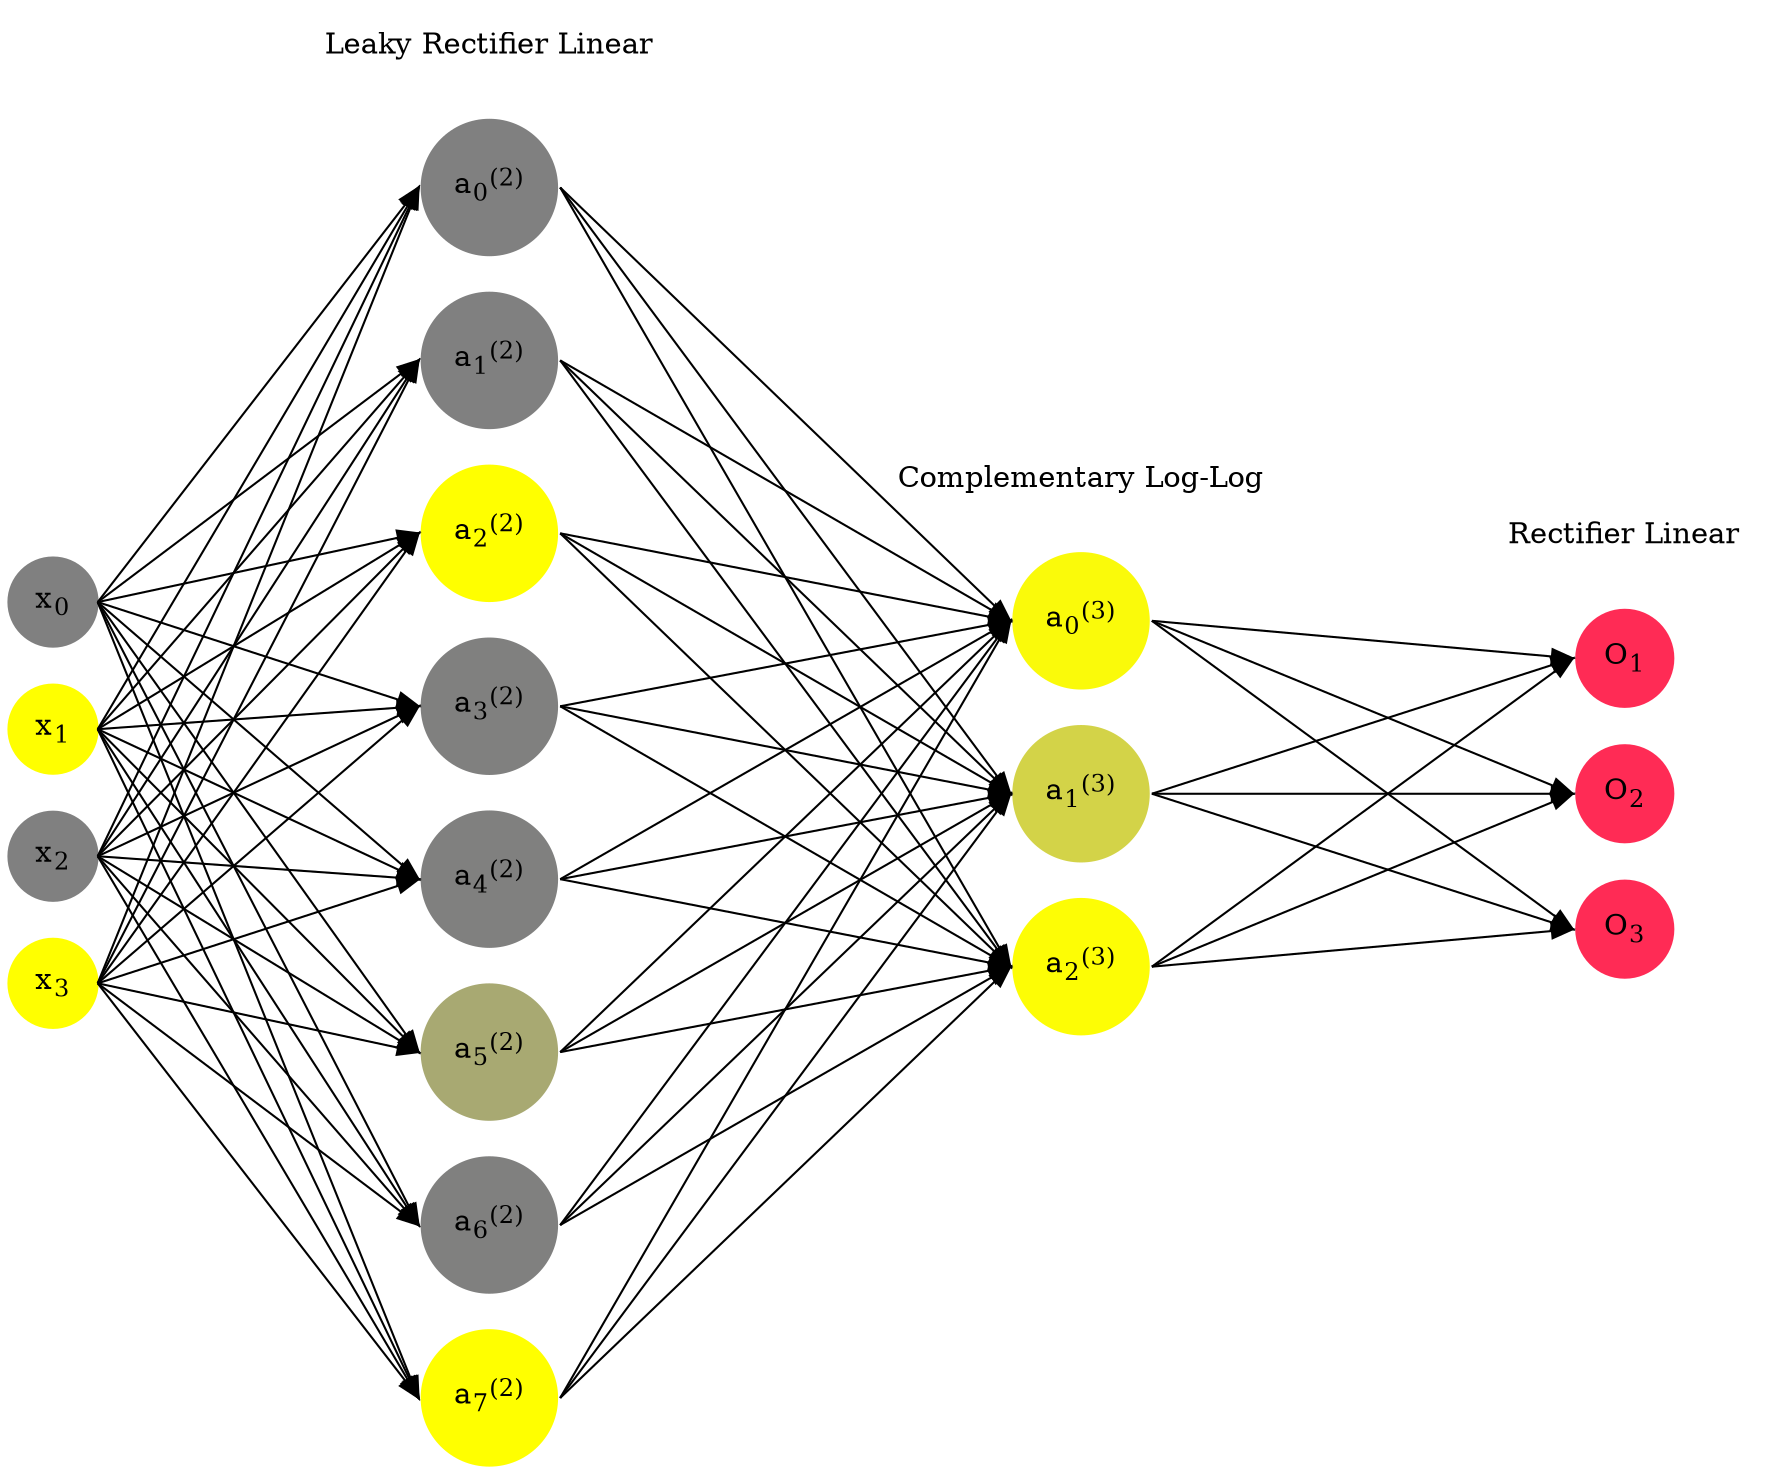 digraph G {
	rankdir = LR;
	splines=false;
	edge[style=invis];
	ranksep= 1.4;
	{
	node [shape=circle, color="0.1667, 0.0, 0.5", style=filled, fillcolor="0.1667, 0.0, 0.5"];
	x0 [label=<x<sub>0</sub>>];
	}
	{
	node [shape=circle, color="0.1667, 1.0, 1.0", style=filled, fillcolor="0.1667, 1.0, 1.0"];
	x1 [label=<x<sub>1</sub>>];
	}
	{
	node [shape=circle, color="0.1667, 0.0, 0.5", style=filled, fillcolor="0.1667, 0.0, 0.5"];
	x2 [label=<x<sub>2</sub>>];
	}
	{
	node [shape=circle, color="0.1667, 1.0, 1.0", style=filled, fillcolor="0.1667, 1.0, 1.0"];
	x3 [label=<x<sub>3</sub>>];
	}
	{
	node [shape=circle, color="0.1667, 0.000197, 0.500099", style=filled, fillcolor="0.1667, 0.000197, 0.500099"];
	a02 [label=<a<sub>0</sub><sup>(2)</sup>>];
	}
	{
	node [shape=circle, color="0.1667, 0.000043, 0.500022", style=filled, fillcolor="0.1667, 0.000043, 0.500022"];
	a12 [label=<a<sub>1</sub><sup>(2)</sup>>];
	}
	{
	node [shape=circle, color="0.1667, 1.849547, 1.424774", style=filled, fillcolor="0.1667, 1.849547, 1.424774"];
	a22 [label=<a<sub>2</sub><sup>(2)</sup>>];
	}
	{
	node [shape=circle, color="0.1667, 0.000962, 0.500481", style=filled, fillcolor="0.1667, 0.000962, 0.500481"];
	a32 [label=<a<sub>3</sub><sup>(2)</sup>>];
	}
	{
	node [shape=circle, color="0.1667, 0.000895, 0.500447", style=filled, fillcolor="0.1667, 0.000895, 0.500447"];
	a42 [label=<a<sub>4</sub><sup>(2)</sup>>];
	}
	{
	node [shape=circle, color="0.1667, 0.320385, 0.660193", style=filled, fillcolor="0.1667, 0.320385, 0.660193"];
	a52 [label=<a<sub>5</sub><sup>(2)</sup>>];
	}
	{
	node [shape=circle, color="0.1667, 0.000621, 0.500310", style=filled, fillcolor="0.1667, 0.000621, 0.500310"];
	a62 [label=<a<sub>6</sub><sup>(2)</sup>>];
	}
	{
	node [shape=circle, color="0.1667, 1.385301, 1.192650", style=filled, fillcolor="0.1667, 1.385301, 1.192650"];
	a72 [label=<a<sub>7</sub><sup>(2)</sup>>];
	}
	{
	node [shape=circle, color="0.1667, 0.957100, 0.978550", style=filled, fillcolor="0.1667, 0.957100, 0.978550"];
	a03 [label=<a<sub>0</sub><sup>(3)</sup>>];
	}
	{
	node [shape=circle, color="0.1667, 0.656201, 0.828100", style=filled, fillcolor="0.1667, 0.656201, 0.828100"];
	a13 [label=<a<sub>1</sub><sup>(3)</sup>>];
	}
	{
	node [shape=circle, color="0.1667, 0.979157, 0.989578", style=filled, fillcolor="0.1667, 0.979157, 0.989578"];
	a23 [label=<a<sub>2</sub><sup>(3)</sup>>];
	}
	{
	node [shape=circle, color="0.9667, 0.83, 1.0", style=filled, fillcolor="0.9667, 0.83, 1.0"];
	O1 [label=<O<sub>1</sub>>];
	}
	{
	node [shape=circle, color="0.9667, 0.83, 1.0", style=filled, fillcolor="0.9667, 0.83, 1.0"];
	O2 [label=<O<sub>2</sub>>];
	}
	{
	node [shape=circle, color="0.9667, 0.83, 1.0", style=filled, fillcolor="0.9667, 0.83, 1.0"];
	O3 [label=<O<sub>3</sub>>];
	}
	{
	rank=same;
	x0->x1->x2->x3;
	}
	{
	rank=same;
	a02->a12->a22->a32->a42->a52->a62->a72;
	}
	{
	rank=same;
	a03->a13->a23;
	}
	{
	rank=same;
	O1->O2->O3;
	}
	l1 [shape=plaintext,label="Leaky Rectifier Linear"];
	l1->a02;
	{rank=same; l1;a02};
	l2 [shape=plaintext,label="Complementary Log-Log"];
	l2->a03;
	{rank=same; l2;a03};
	l3 [shape=plaintext,label="Rectifier Linear"];
	l3->O1;
	{rank=same; l3;O1};
edge[style=solid, tailport=e, headport=w];
	{x0;x1;x2;x3} -> {a02;a12;a22;a32;a42;a52;a62;a72};
	{a02;a12;a22;a32;a42;a52;a62;a72} -> {a03;a13;a23};
	{a03;a13;a23} -> {O1,O2,O3};
}